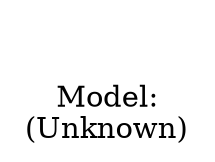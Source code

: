 digraph {
	rankdir = LR;
	charset="utf-8";


	// Resources

	// Anonymous nodes

	// Literals

	label="\n\nModel:\n(Unknown)";
}

